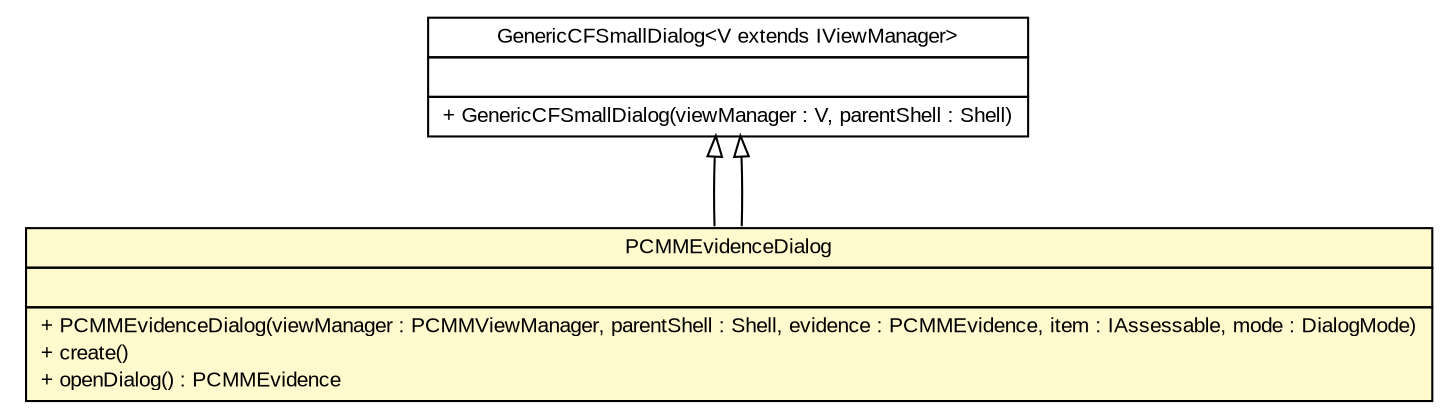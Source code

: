 #!/usr/local/bin/dot
#
# Class diagram 
# Generated by UMLGraph version R5_6-24-gf6e263 (http://www.umlgraph.org/)
#

digraph G {
	edge [fontname="arial",fontsize=10,labelfontname="arial",labelfontsize=10];
	node [fontname="arial",fontsize=10,shape=plaintext];
	nodesep=0.25;
	ranksep=0.5;
	// gov.sandia.cf.parts.dialogs.GenericCFSmallDialog<V extends gov.sandia.cf.parts.ui.IViewManager>
	c264312 [label=<<table title="gov.sandia.cf.parts.dialogs.GenericCFSmallDialog" border="0" cellborder="1" cellspacing="0" cellpadding="2" port="p" href="../../dialogs/GenericCFSmallDialog.html">
		<tr><td><table border="0" cellspacing="0" cellpadding="1">
<tr><td align="center" balign="center"> GenericCFSmallDialog&lt;V extends IViewManager&gt; </td></tr>
		</table></td></tr>
		<tr><td><table border="0" cellspacing="0" cellpadding="1">
<tr><td align="left" balign="left">  </td></tr>
		</table></td></tr>
		<tr><td><table border="0" cellspacing="0" cellpadding="1">
<tr><td align="left" balign="left"> + GenericCFSmallDialog(viewManager : V, parentShell : Shell) </td></tr>
		</table></td></tr>
		</table>>, URL="../../dialogs/GenericCFSmallDialog.html", fontname="arial", fontcolor="black", fontsize=10.0];
	// gov.sandia.cf.parts.ui.pcmm.PCMMEvidenceDialog
	c264396 [label=<<table title="gov.sandia.cf.parts.ui.pcmm.PCMMEvidenceDialog" border="0" cellborder="1" cellspacing="0" cellpadding="2" port="p" bgcolor="lemonChiffon" href="./PCMMEvidenceDialog.html">
		<tr><td><table border="0" cellspacing="0" cellpadding="1">
<tr><td align="center" balign="center"> PCMMEvidenceDialog </td></tr>
		</table></td></tr>
		<tr><td><table border="0" cellspacing="0" cellpadding="1">
<tr><td align="left" balign="left">  </td></tr>
		</table></td></tr>
		<tr><td><table border="0" cellspacing="0" cellpadding="1">
<tr><td align="left" balign="left"> + PCMMEvidenceDialog(viewManager : PCMMViewManager, parentShell : Shell, evidence : PCMMEvidence, item : IAssessable, mode : DialogMode) </td></tr>
<tr><td align="left" balign="left"> + create() </td></tr>
<tr><td align="left" balign="left"> + openDialog() : PCMMEvidence </td></tr>
		</table></td></tr>
		</table>>, URL="./PCMMEvidenceDialog.html", fontname="arial", fontcolor="black", fontsize=10.0];
	//gov.sandia.cf.parts.ui.pcmm.PCMMEvidenceDialog extends gov.sandia.cf.parts.dialogs.GenericCFSmallDialog<gov.sandia.cf.parts.ui.pcmm.PCMMViewManager>
	c264312:p -> c264396:p [dir=back,arrowtail=empty];
	//gov.sandia.cf.parts.ui.pcmm.PCMMEvidenceDialog extends gov.sandia.cf.parts.dialogs.GenericCFSmallDialog<gov.sandia.cf.parts.ui.pcmm.PCMMViewManager>
	c264312:p -> c264396:p [dir=back,arrowtail=empty];
}

